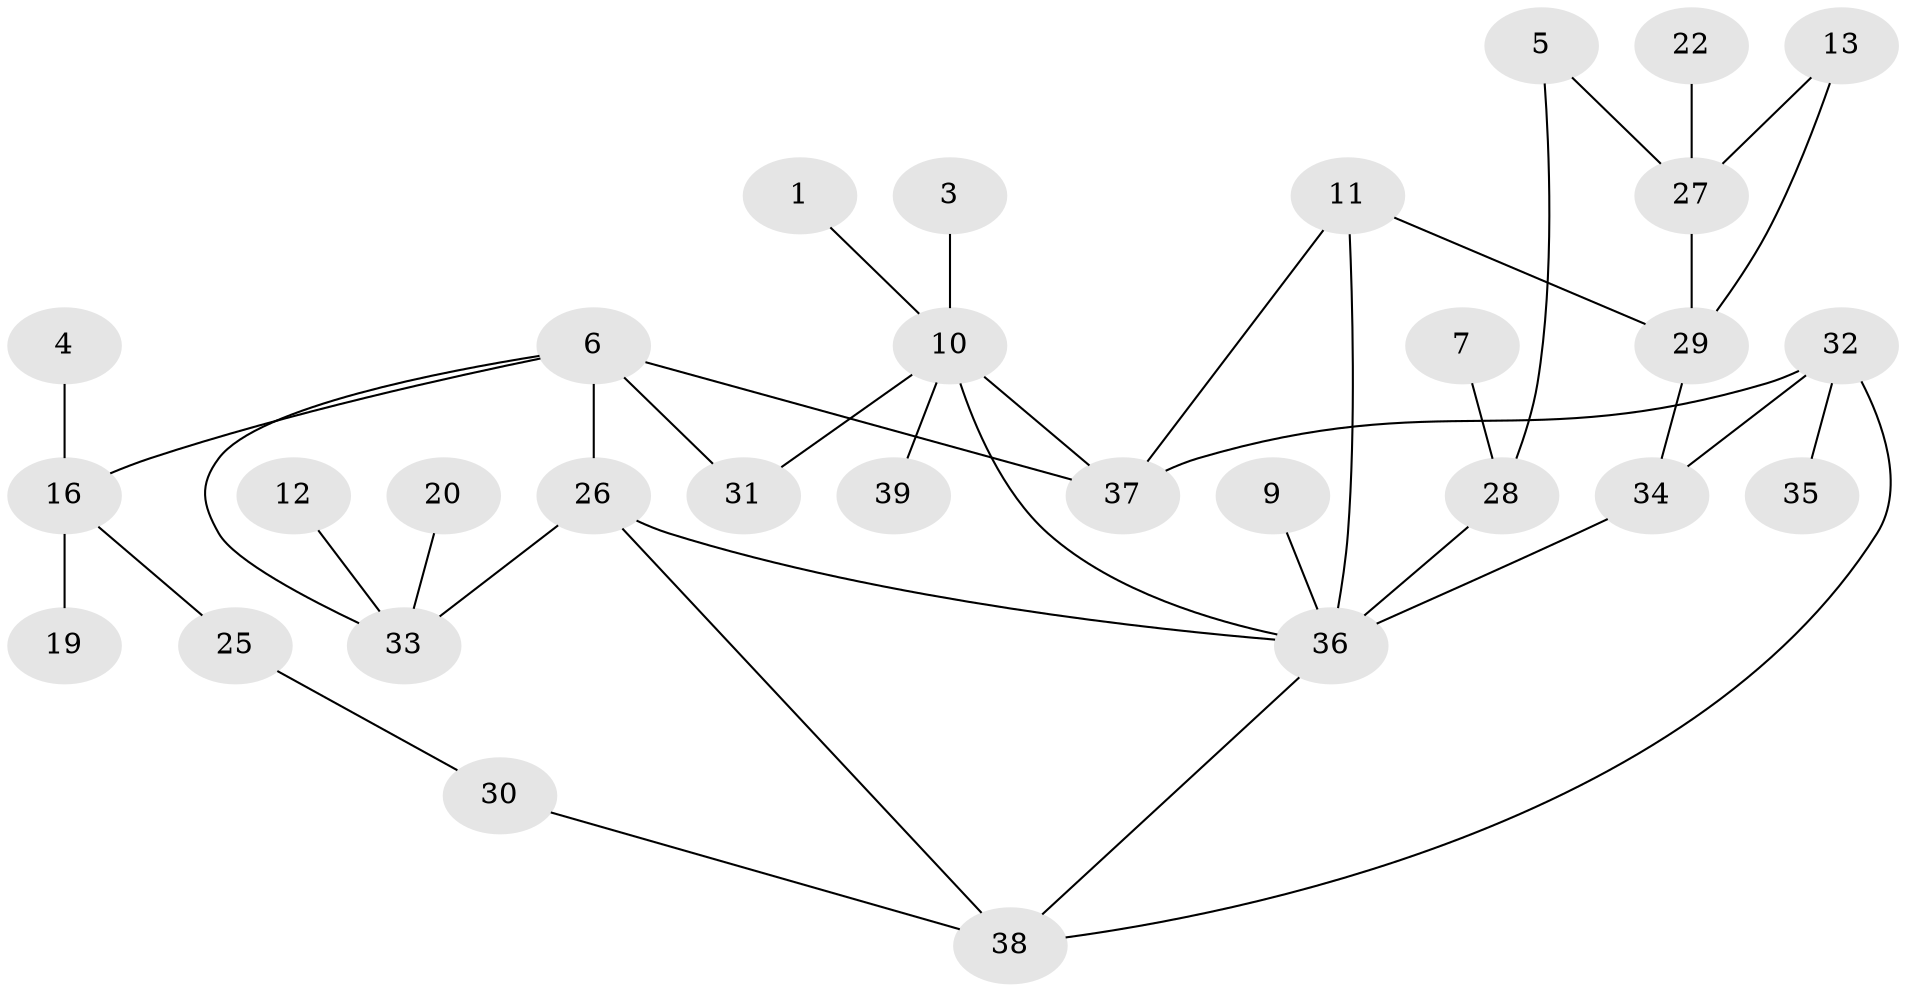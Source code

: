 // original degree distribution, {1: 0.3116883116883117, 2: 0.24675324675324675, 0: 0.09090909090909091, 5: 0.09090909090909091, 3: 0.16883116883116883, 6: 0.012987012987012988, 4: 0.07792207792207792}
// Generated by graph-tools (version 1.1) at 2025/49/03/09/25 03:49:07]
// undirected, 30 vertices, 40 edges
graph export_dot {
graph [start="1"]
  node [color=gray90,style=filled];
  1;
  3;
  4;
  5;
  6;
  7;
  9;
  10;
  11;
  12;
  13;
  16;
  19;
  20;
  22;
  25;
  26;
  27;
  28;
  29;
  30;
  31;
  32;
  33;
  34;
  35;
  36;
  37;
  38;
  39;
  1 -- 10 [weight=1.0];
  3 -- 10 [weight=2.0];
  4 -- 16 [weight=1.0];
  5 -- 27 [weight=1.0];
  5 -- 28 [weight=1.0];
  6 -- 16 [weight=1.0];
  6 -- 26 [weight=1.0];
  6 -- 31 [weight=1.0];
  6 -- 33 [weight=1.0];
  6 -- 37 [weight=1.0];
  7 -- 28 [weight=1.0];
  9 -- 36 [weight=1.0];
  10 -- 31 [weight=1.0];
  10 -- 36 [weight=1.0];
  10 -- 37 [weight=1.0];
  10 -- 39 [weight=1.0];
  11 -- 29 [weight=1.0];
  11 -- 36 [weight=1.0];
  11 -- 37 [weight=1.0];
  12 -- 33 [weight=1.0];
  13 -- 27 [weight=1.0];
  13 -- 29 [weight=1.0];
  16 -- 19 [weight=1.0];
  16 -- 25 [weight=1.0];
  20 -- 33 [weight=1.0];
  22 -- 27 [weight=1.0];
  25 -- 30 [weight=1.0];
  26 -- 33 [weight=1.0];
  26 -- 36 [weight=2.0];
  26 -- 38 [weight=1.0];
  27 -- 29 [weight=1.0];
  28 -- 36 [weight=2.0];
  29 -- 34 [weight=1.0];
  30 -- 38 [weight=1.0];
  32 -- 34 [weight=1.0];
  32 -- 35 [weight=1.0];
  32 -- 37 [weight=1.0];
  32 -- 38 [weight=1.0];
  34 -- 36 [weight=2.0];
  36 -- 38 [weight=1.0];
}
